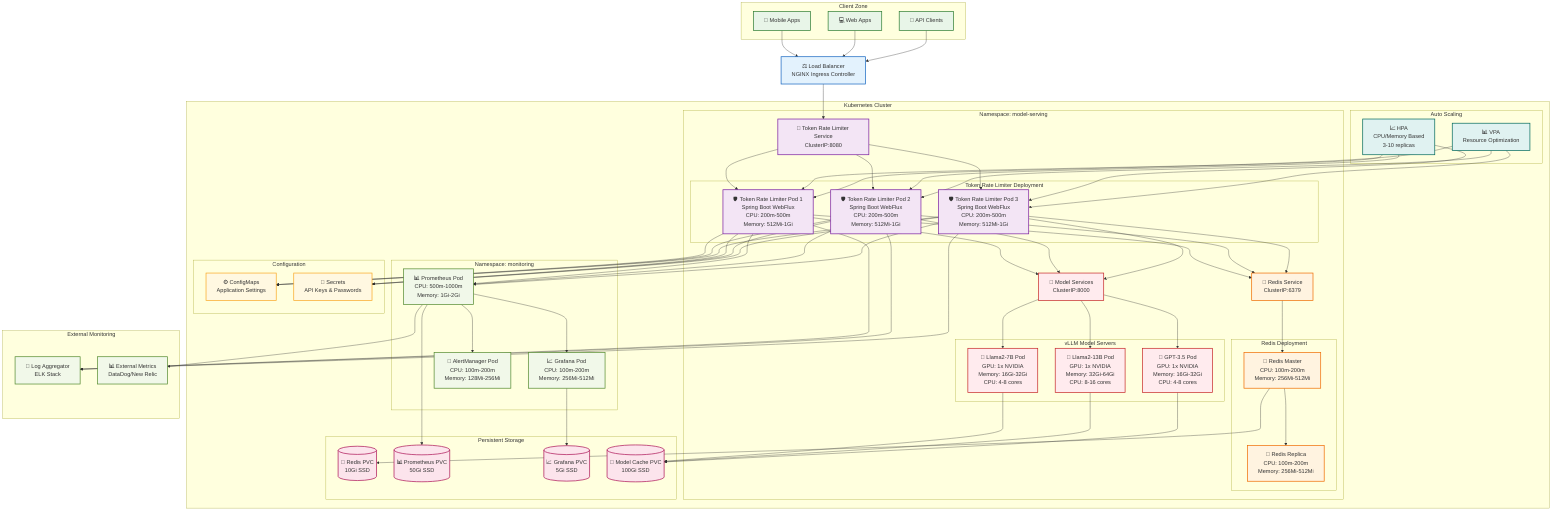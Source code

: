 graph TB
    %% 클라이언트 존
    subgraph "Client Zone"
        Mobile[📱 Mobile Apps]
        Web[💻 Web Apps]
        API_Client[🔌 API Clients]
    end
    
    %% 로드 밸런서
    LoadBalancer[⚖️ Load Balancer<br/>NGINX Ingress Controller]
    
    %% Kubernetes 클러스터
    subgraph "Kubernetes Cluster"
        
        %% 네임스페이스: model-serving
        subgraph "Namespace: model-serving"
            
            %% Token Rate Limiter 파드들
            subgraph "Token Rate Limiter Deployment"
                Pod1[🛡️ Token Rate Limiter Pod 1<br/>Spring Boot WebFlux<br/>CPU: 200m-500m<br/>Memory: 512Mi-1Gi]
                Pod2[🛡️ Token Rate Limiter Pod 2<br/>Spring Boot WebFlux<br/>CPU: 200m-500m<br/>Memory: 512Mi-1Gi]
                Pod3[🛡️ Token Rate Limiter Pod 3<br/>Spring Boot WebFlux<br/>CPU: 200m-500m<br/>Memory: 512Mi-1Gi]
            end
            
            %% Redis 클러스터
            subgraph "Redis Deployment"
                RedisMain[💾 Redis Master<br/>CPU: 100m-200m<br/>Memory: 256Mi-512Mi]
                RedisReplica[💾 Redis Replica<br/>CPU: 100m-200m<br/>Memory: 256Mi-512Mi]
            end
            
            %% vLLM 모델 서버들
            subgraph "vLLM Model Servers"
                Llama7B[🤖 Llama2-7B Pod<br/>GPU: 1x NVIDIA<br/>Memory: 16Gi-32Gi<br/>CPU: 4-8 cores]
                Llama13B[🤖 Llama2-13B Pod<br/>GPU: 1x NVIDIA<br/>Memory: 32Gi-64Gi<br/>CPU: 8-16 cores]
                GPT35[🤖 GPT-3.5 Pod<br/>GPU: 1x NVIDIA<br/>Memory: 16Gi-32Gi<br/>CPU: 4-8 cores]
            end
            
            %% 서비스들
            TRLService[📡 Token Rate Limiter Service<br/>ClusterIP:8080]
            RedisService[📡 Redis Service<br/>ClusterIP:6379]
            ModelServices[📡 Model Services<br/>ClusterIP:8000]
            
        end
        
        %% 네임스페이스: monitoring
        subgraph "Namespace: monitoring"
            PrometheusPod[📊 Prometheus Pod<br/>CPU: 500m-1000m<br/>Memory: 1Gi-2Gi]
            GrafanaPod[📈 Grafana Pod<br/>CPU: 100m-200m<br/>Memory: 256Mi-512Mi]
            AlertManagerPod[🚨 AlertManager Pod<br/>CPU: 100m-200m<br/>Memory: 128Mi-256Mi]
        end
        
        %% 스토리지
        subgraph "Persistent Storage"
            RedisVolume[(💾 Redis PVC<br/>10Gi SSD)]
            PrometheusVolume[(📊 Prometheus PVC<br/>50Gi SSD)]
            GrafanaVolume[(📈 Grafana PVC<br/>5Gi SSD)]
            ModelCache[(🤖 Model Cache PVC<br/>100Gi SSD)]
        end
        
        %% ConfigMaps & Secrets
        subgraph "Configuration"
            ConfigMap[⚙️ ConfigMaps<br/>Application Settings]
            Secrets[🔐 Secrets<br/>API Keys & Passwords]
        end
        
        %% HPA & 스케일링
        subgraph "Auto Scaling"
            HPA[📈 HPA<br/>CPU/Memory Based<br/>3-10 replicas]
            VPA[📊 VPA<br/>Resource Optimization]
        end
        
    end
    
    %% 외부 모니터링
    subgraph "External Monitoring"
        LogAggregator[📝 Log Aggregator<br/>ELK Stack]
        ExternalMetrics[📊 External Metrics<br/>DataDog/New Relic]
    end
    
    %% 연결 관계
    Mobile --> LoadBalancer
    Web --> LoadBalancer
    API_Client --> LoadBalancer
    
    LoadBalancer --> TRLService
    
    TRLService --> Pod1
    TRLService --> Pod2
    TRLService --> Pod3
    
    Pod1 --> RedisService
    Pod2 --> RedisService
    Pod3 --> RedisService
    
    RedisService --> RedisMain
    RedisMain --> RedisReplica
    
    Pod1 --> ModelServices
    Pod2 --> ModelServices
    Pod3 --> ModelServices
    
    ModelServices --> Llama7B
    ModelServices --> Llama13B
    ModelServices --> GPT35
    
    %% 스토리지 연결
    RedisMain --> RedisVolume
    PrometheusPod --> PrometheusVolume
    GrafanaPod --> GrafanaVolume
    Llama7B --> ModelCache
    Llama13B --> ModelCache
    GPT35 --> ModelCache
    
    %% 설정 연결
    Pod1 --> ConfigMap
    Pod2 --> ConfigMap
    Pod3 --> ConfigMap
    Pod1 --> Secrets
    Pod2 --> Secrets
    Pod3 --> Secrets
    
    %% 모니터링 연결
    Pod1 --> PrometheusPod
    Pod2 --> PrometheusPod
    Pod3 --> PrometheusPod
    PrometheusPod --> GrafanaPod
    PrometheusPod --> AlertManagerPod
    
    %% 스케일링 연결
    HPA --> Pod1
    HPA --> Pod2
    HPA --> Pod3
    VPA --> Pod1
    VPA --> Pod2
    VPA --> Pod3
    
    %% 외부 모니터링
    Pod1 --> LogAggregator
    Pod2 --> LogAggregator
    Pod3 --> LogAggregator
    PrometheusPod --> ExternalMetrics
    
    %% 스타일링
    classDef clientStyle fill:#e8f5e8,stroke:#2e7d32,stroke-width:2px
    classDef lbStyle fill:#e3f2fd,stroke:#1565c0,stroke-width:2px
    classDef appStyle fill:#f3e5f5,stroke:#7b1fa2,stroke-width:2px
    classDef dataStyle fill:#fff3e0,stroke:#ef6c00,stroke-width:2px
    classDef modelStyle fill:#ffebee,stroke:#c62828,stroke-width:2px
    classDef monitorStyle fill:#f1f8e9,stroke:#558b2f,stroke-width:2px
    classDef storageStyle fill:#fce4ec,stroke:#ad1457,stroke-width:2px
    classDef configStyle fill:#fff8e1,stroke:#f9a825,stroke-width:2px
    classDef scalingStyle fill:#e0f2f1,stroke:#00695c,stroke-width:2px
    
    class Mobile,Web,API_Client clientStyle
    class LoadBalancer lbStyle
    class Pod1,Pod2,Pod3,TRLService appStyle
    class RedisMain,RedisReplica,RedisService dataStyle
    class Llama7B,Llama13B,GPT35,ModelServices modelStyle
    class PrometheusPod,GrafanaPod,AlertManagerPod,LogAggregator,ExternalMetrics monitorStyle
    class RedisVolume,PrometheusVolume,GrafanaVolume,ModelCache storageStyle
    class ConfigMap,Secrets configStyle
    class HPA,VPA scalingStyle